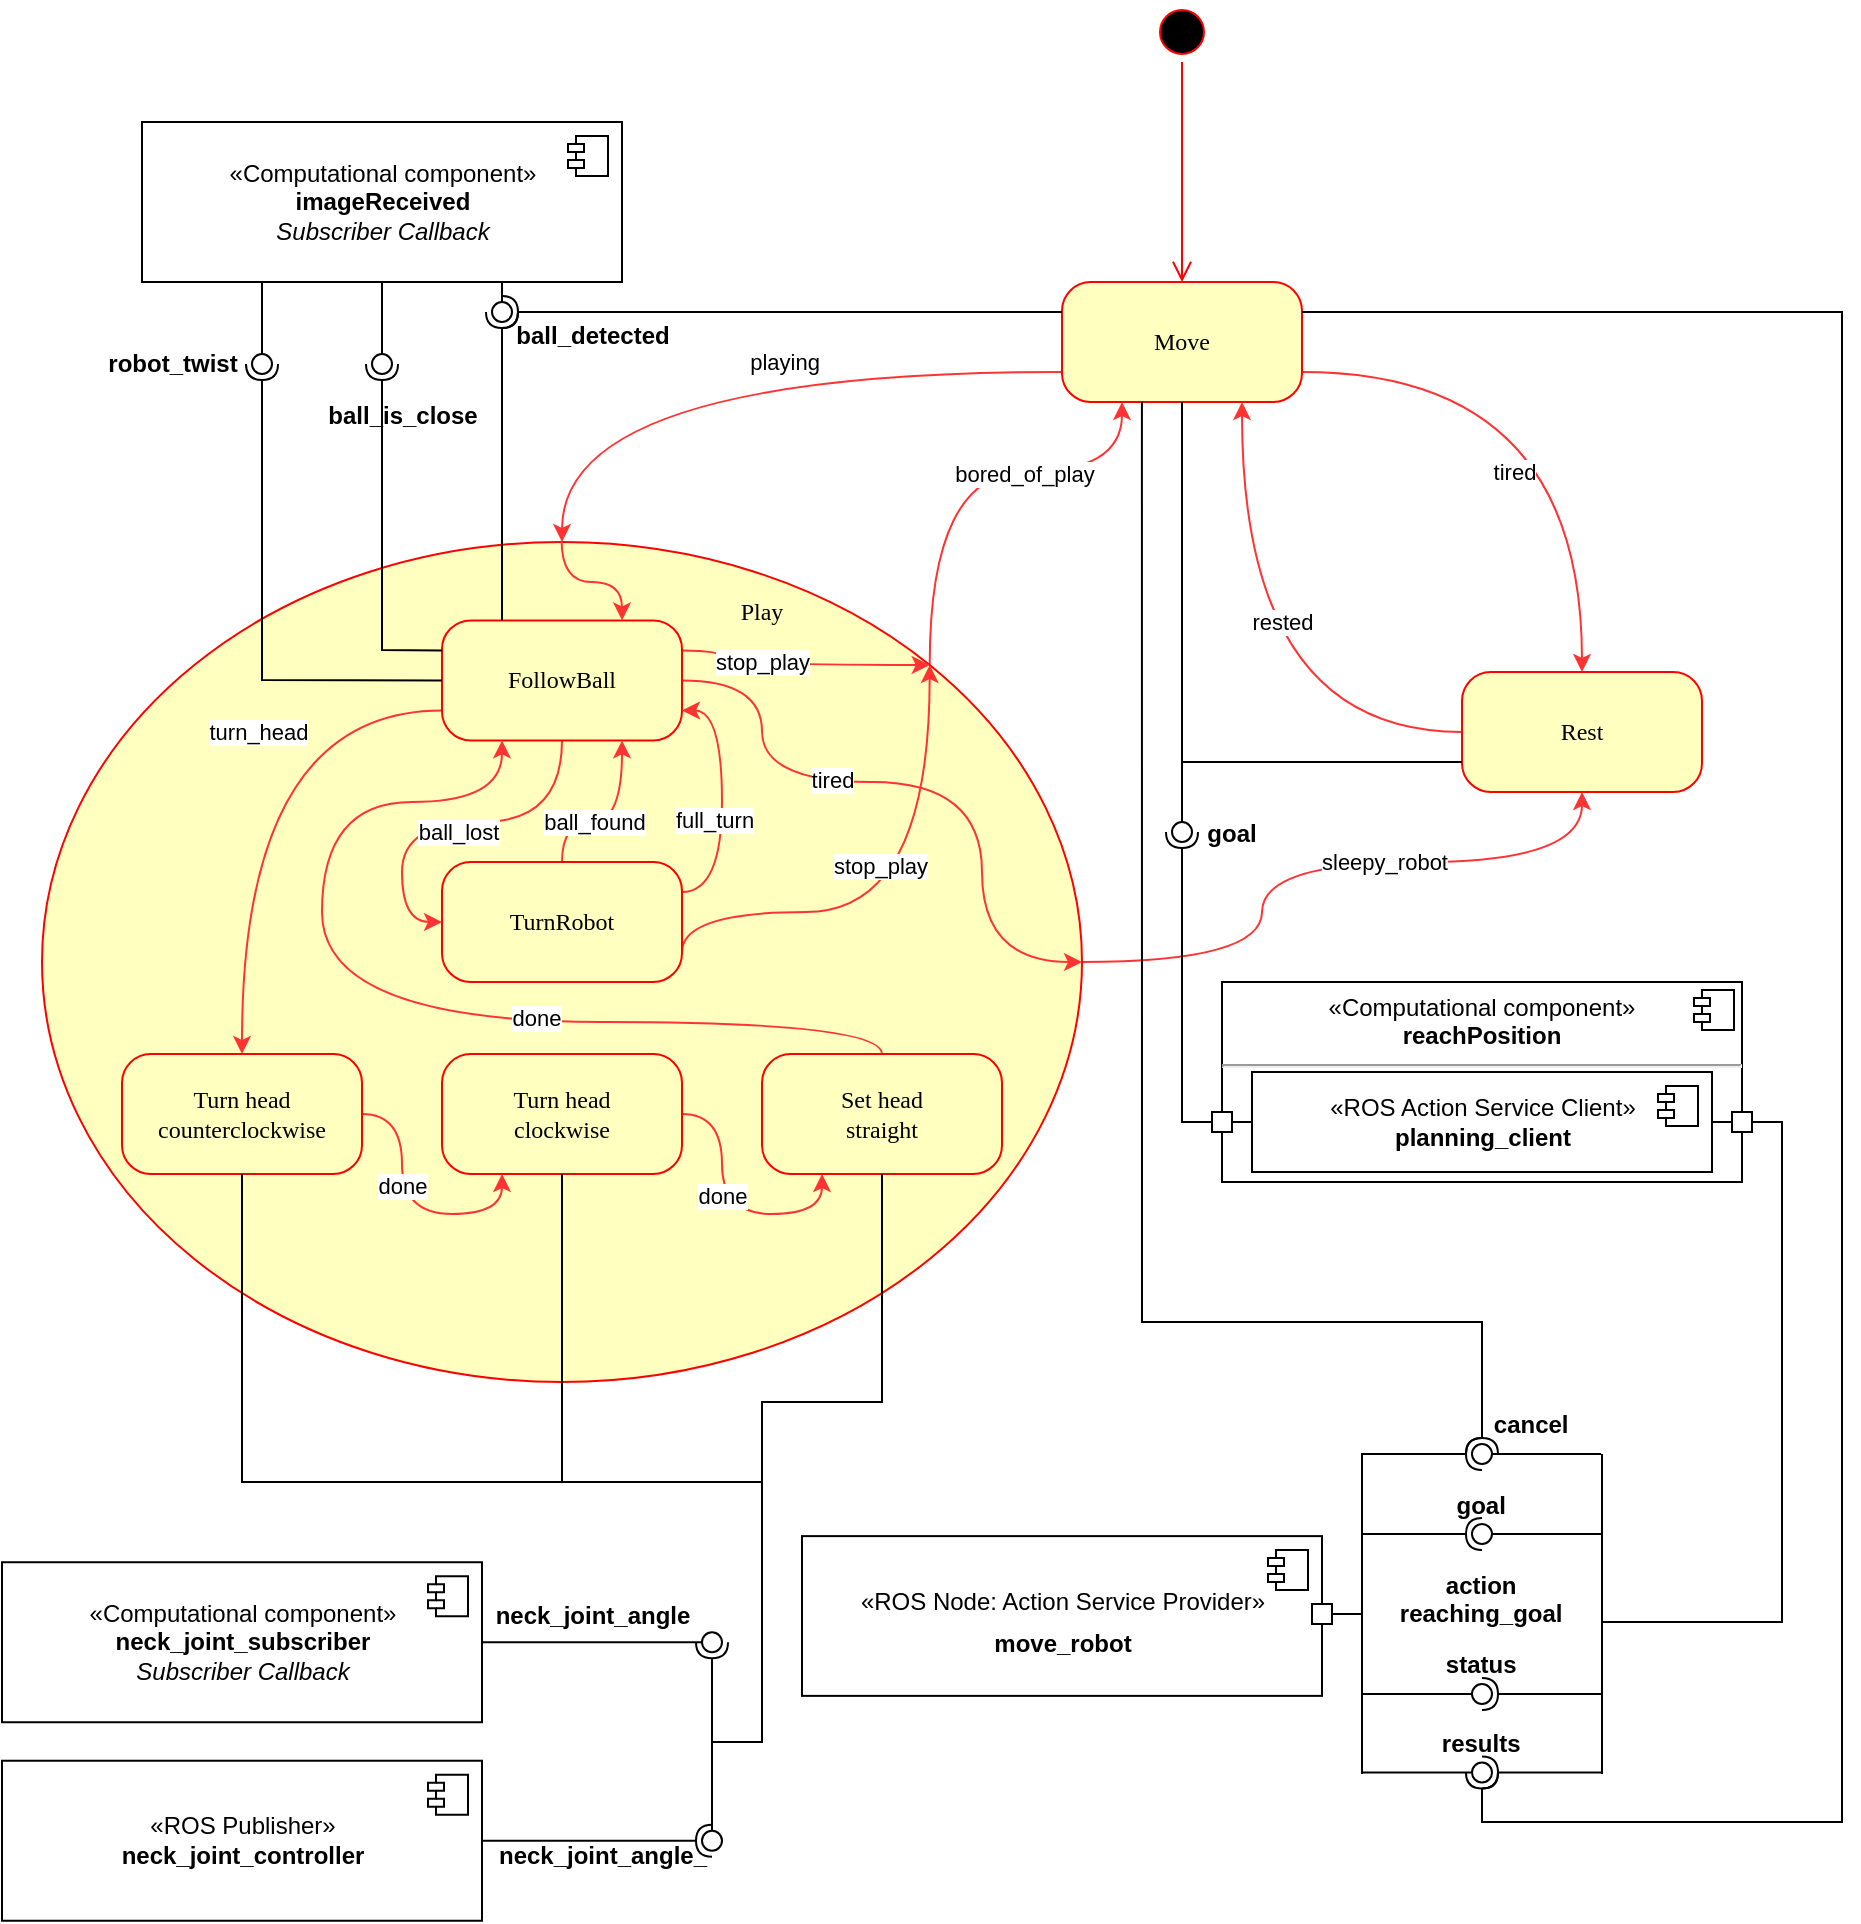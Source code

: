 <mxfile version="13.10.0" type="device"><diagram name="Page-1" id="58cdce13-f638-feb5-8d6f-7d28b1aa9fa0"><mxGraphModel dx="2572" dy="375" grid="1" gridSize="10" guides="1" tooltips="1" connect="1" arrows="1" fold="1" page="1" pageScale="1" pageWidth="1100" pageHeight="850" background="#ffffff" math="0" shadow="0"><root><mxCell id="0"/><mxCell id="1" parent="0"/><mxCell id="Fb0dhV_kTxPqPZ2FEO-5-1" value="" style="ellipse;html=1;shape=startState;fillColor=#000000;strokeColor=#ff0000;rounded=1;shadow=0;comic=0;labelBackgroundColor=none;fontFamily=Verdana;fontSize=12;fontColor=#000000;align=center;direction=south;" parent="1" vertex="1"><mxGeometry x="-1565" y="50" width="30" height="30" as="geometry"/></mxCell><mxCell id="Fb0dhV_kTxPqPZ2FEO-5-2" style="edgeStyle=orthogonalEdgeStyle;orthogonalLoop=1;jettySize=auto;html=1;entryX=0.5;entryY=0;entryDx=0;entryDy=0;strokeColor=#FF3333;curved=1;exitX=1;exitY=0.75;exitDx=0;exitDy=0;" parent="1" source="Fb0dhV_kTxPqPZ2FEO-5-6" target="Fb0dhV_kTxPqPZ2FEO-5-9" edge="1"><mxGeometry relative="1" as="geometry"/></mxCell><mxCell id="Fb0dhV_kTxPqPZ2FEO-5-3" value="tired" style="edgeLabel;html=1;align=center;verticalAlign=middle;resizable=0;points=[];" parent="Fb0dhV_kTxPqPZ2FEO-5-2" vertex="1" connectable="0"><mxGeometry x="-0.41" y="2" relative="1" as="geometry"><mxPoint x="20" y="52" as="offset"/></mxGeometry></mxCell><mxCell id="Fb0dhV_kTxPqPZ2FEO-5-4" style="edgeStyle=orthogonalEdgeStyle;orthogonalLoop=1;jettySize=auto;html=1;strokeColor=#FF3333;curved=1;exitX=0;exitY=0.75;exitDx=0;exitDy=0;" parent="1" source="Fb0dhV_kTxPqPZ2FEO-5-6" target="Fb0dhV_kTxPqPZ2FEO-5-39" edge="1"><mxGeometry relative="1" as="geometry"><mxPoint x="-1730" y="340" as="targetPoint"/></mxGeometry></mxCell><mxCell id="Fb0dhV_kTxPqPZ2FEO-5-5" value="playing" style="edgeLabel;html=1;align=center;verticalAlign=middle;resizable=0;points=[];" parent="Fb0dhV_kTxPqPZ2FEO-5-4" vertex="1" connectable="0"><mxGeometry x="-0.731" y="2" relative="1" as="geometry"><mxPoint x="-93.97" y="-7.03" as="offset"/></mxGeometry></mxCell><mxCell id="Fb0dhV_kTxPqPZ2FEO-5-6" value="Move" style="rounded=1;whiteSpace=wrap;html=1;arcSize=24;fillColor=#ffffc0;strokeColor=#ff0000;shadow=0;comic=0;labelBackgroundColor=none;fontFamily=Verdana;fontSize=12;fontColor=#000000;align=center;" parent="1" vertex="1"><mxGeometry x="-1610" y="190" width="120" height="60" as="geometry"/></mxCell><mxCell id="Fb0dhV_kTxPqPZ2FEO-5-7" style="edgeStyle=orthogonalEdgeStyle;orthogonalLoop=1;jettySize=auto;html=1;entryX=0.75;entryY=1;entryDx=0;entryDy=0;strokeColor=#FF3333;curved=1;" parent="1" source="Fb0dhV_kTxPqPZ2FEO-5-9" target="Fb0dhV_kTxPqPZ2FEO-5-6" edge="1"><mxGeometry relative="1" as="geometry"/></mxCell><mxCell id="Fb0dhV_kTxPqPZ2FEO-5-8" value="rested" style="edgeLabel;html=1;align=center;verticalAlign=middle;resizable=0;points=[];" parent="Fb0dhV_kTxPqPZ2FEO-5-7" vertex="1" connectable="0"><mxGeometry x="-0.527" y="2" relative="1" as="geometry"><mxPoint x="-25" y="-57" as="offset"/></mxGeometry></mxCell><mxCell id="Fb0dhV_kTxPqPZ2FEO-5-9" value="Rest" style="rounded=1;whiteSpace=wrap;html=1;arcSize=24;fillColor=#ffffc0;strokeColor=#ff0000;shadow=0;comic=0;labelBackgroundColor=none;fontFamily=Verdana;fontSize=12;fontColor=#000000;align=center;" parent="1" vertex="1"><mxGeometry x="-1410" y="385" width="120" height="60" as="geometry"/></mxCell><mxCell id="Fb0dhV_kTxPqPZ2FEO-5-10" style="edgeStyle=orthogonalEdgeStyle;html=1;labelBackgroundColor=none;endArrow=open;endSize=8;strokeColor=#ff0000;fontFamily=Verdana;fontSize=12;align=left;" parent="1" source="Fb0dhV_kTxPqPZ2FEO-5-1" target="Fb0dhV_kTxPqPZ2FEO-5-6" edge="1"><mxGeometry relative="1" as="geometry"/></mxCell><mxCell id="Fb0dhV_kTxPqPZ2FEO-5-11" value="" style="rounded=0;orthogonalLoop=1;jettySize=auto;html=1;endArrow=none;endFill=0;entryX=0;entryY=0.75;entryDx=0;entryDy=0;" parent="1" target="Fb0dhV_kTxPqPZ2FEO-5-9" edge="1"><mxGeometry relative="1" as="geometry"><mxPoint x="-1550" y="430" as="sourcePoint"/><mxPoint x="-1545" y="450" as="targetPoint"/><Array as="points"/></mxGeometry></mxCell><mxCell id="Fb0dhV_kTxPqPZ2FEO-5-12" value="" style="rounded=0;orthogonalLoop=1;jettySize=auto;html=1;endArrow=none;endFill=0;" parent="1" edge="1"><mxGeometry relative="1" as="geometry"><mxPoint x="-1460" y="775.5" as="sourcePoint"/><mxPoint x="-1460" y="936" as="targetPoint"/><Array as="points"/></mxGeometry></mxCell><mxCell id="Fb0dhV_kTxPqPZ2FEO-5-13" value="" style="rounded=0;orthogonalLoop=1;jettySize=auto;html=1;endArrow=none;endFill=0;" parent="1" target="Fb0dhV_kTxPqPZ2FEO-5-15" edge="1"><mxGeometry relative="1" as="geometry"><mxPoint x="-1340.42" y="776" as="sourcePoint"/></mxGeometry></mxCell><mxCell id="Fb0dhV_kTxPqPZ2FEO-5-14" value="" style="rounded=0;orthogonalLoop=1;jettySize=auto;html=1;endArrow=halfCircle;endFill=0;entryX=0.5;entryY=0.5;entryDx=0;entryDy=0;endSize=6;strokeWidth=1;" parent="1" target="Fb0dhV_kTxPqPZ2FEO-5-15" edge="1"><mxGeometry relative="1" as="geometry"><mxPoint x="-1460.42" y="776" as="sourcePoint"/></mxGeometry></mxCell><mxCell id="Fb0dhV_kTxPqPZ2FEO-5-15" value="" style="ellipse;whiteSpace=wrap;html=1;fontFamily=Helvetica;fontSize=12;fontColor=#000000;align=center;strokeColor=#000000;fillColor=#ffffff;points=[];aspect=fixed;resizable=0;" parent="1" vertex="1"><mxGeometry x="-1405" y="771" width="10" height="10" as="geometry"/></mxCell><mxCell id="Fb0dhV_kTxPqPZ2FEO-5-16" value="" style="rounded=0;orthogonalLoop=1;jettySize=auto;html=1;endArrow=none;endFill=0;" parent="1" target="Fb0dhV_kTxPqPZ2FEO-5-18" edge="1"><mxGeometry relative="1" as="geometry"><mxPoint x="-1340.42" y="816" as="sourcePoint"/></mxGeometry></mxCell><mxCell id="Fb0dhV_kTxPqPZ2FEO-5-17" value="" style="rounded=0;orthogonalLoop=1;jettySize=auto;html=1;endArrow=halfCircle;endFill=0;entryX=0.5;entryY=0.5;entryDx=0;entryDy=0;endSize=6;strokeWidth=1;" parent="1" target="Fb0dhV_kTxPqPZ2FEO-5-18" edge="1"><mxGeometry relative="1" as="geometry"><mxPoint x="-1460.42" y="816" as="sourcePoint"/></mxGeometry></mxCell><mxCell id="Fb0dhV_kTxPqPZ2FEO-5-18" value="" style="ellipse;whiteSpace=wrap;html=1;fontFamily=Helvetica;fontSize=12;fontColor=#000000;align=center;strokeColor=#000000;fillColor=#ffffff;points=[];aspect=fixed;resizable=0;" parent="1" vertex="1"><mxGeometry x="-1405" y="811" width="10" height="10" as="geometry"/></mxCell><mxCell id="Fb0dhV_kTxPqPZ2FEO-5-19" value="goal" style="text;align=center;fontStyle=1;verticalAlign=middle;spacingLeft=3;spacingRight=3;strokeColor=none;rotatable=0;points=[[0,0.5],[1,0.5]];portConstraint=eastwest;" parent="1" vertex="1"><mxGeometry x="-1415.42" y="790.25" width="30" height="21" as="geometry"/></mxCell><mxCell id="Fb0dhV_kTxPqPZ2FEO-5-20" value="action&#10;reaching_goal" style="text;align=center;fontStyle=1;verticalAlign=middle;spacingLeft=3;spacingRight=3;strokeColor=none;rotatable=0;points=[[0,0.5],[1,0.5]];portConstraint=eastwest;" parent="1" vertex="1"><mxGeometry x="-1440.42" y="835" width="80" height="26" as="geometry"/></mxCell><mxCell id="Fb0dhV_kTxPqPZ2FEO-5-21" value="" style="rounded=0;orthogonalLoop=1;jettySize=auto;html=1;endArrow=none;endFill=0;" parent="1" target="Fb0dhV_kTxPqPZ2FEO-5-23" edge="1"><mxGeometry relative="1" as="geometry"><mxPoint x="-1460.42" y="935.25" as="sourcePoint"/></mxGeometry></mxCell><mxCell id="Fb0dhV_kTxPqPZ2FEO-5-22" value="" style="rounded=0;orthogonalLoop=1;jettySize=auto;html=1;endArrow=halfCircle;endFill=0;entryX=0.5;entryY=0.5;entryDx=0;entryDy=0;endSize=6;strokeWidth=1;" parent="1" target="Fb0dhV_kTxPqPZ2FEO-5-23" edge="1"><mxGeometry relative="1" as="geometry"><mxPoint x="-1340.42" y="935.25" as="sourcePoint"/></mxGeometry></mxCell><mxCell id="Fb0dhV_kTxPqPZ2FEO-5-23" value="" style="ellipse;whiteSpace=wrap;html=1;fontFamily=Helvetica;fontSize=12;fontColor=#000000;align=center;strokeColor=#000000;fillColor=#ffffff;points=[];aspect=fixed;resizable=0;" parent="1" vertex="1"><mxGeometry x="-1405" y="930.25" width="10" height="10" as="geometry"/></mxCell><mxCell id="Fb0dhV_kTxPqPZ2FEO-5-24" value="results" style="text;align=center;fontStyle=1;verticalAlign=middle;spacingLeft=3;spacingRight=3;strokeColor=none;rotatable=0;points=[[0,0.5],[1,0.5]];portConstraint=eastwest;" parent="1" vertex="1"><mxGeometry x="-1415.42" y="909.25" width="30" height="21" as="geometry"/></mxCell><mxCell id="Fb0dhV_kTxPqPZ2FEO-5-25" value="" style="rounded=0;orthogonalLoop=1;jettySize=auto;html=1;endArrow=none;endFill=0;" parent="1" edge="1"><mxGeometry relative="1" as="geometry"><mxPoint x="-1340" y="776" as="sourcePoint"/><mxPoint x="-1340" y="936" as="targetPoint"/><Array as="points"/></mxGeometry></mxCell><mxCell id="Fb0dhV_kTxPqPZ2FEO-5-26" value="cancel" style="text;align=center;fontStyle=1;verticalAlign=middle;spacingLeft=3;spacingRight=3;strokeColor=none;rotatable=0;points=[[0,0.5],[1,0.5]];portConstraint=eastwest;" parent="1" vertex="1"><mxGeometry x="-1390.42" y="750" width="30" height="21" as="geometry"/></mxCell><mxCell id="Fb0dhV_kTxPqPZ2FEO-5-27" value="" style="rounded=0;orthogonalLoop=1;jettySize=auto;html=1;endArrow=none;endFill=0;" parent="1" target="Fb0dhV_kTxPqPZ2FEO-5-29" edge="1"><mxGeometry relative="1" as="geometry"><mxPoint x="-1460.42" y="896" as="sourcePoint"/></mxGeometry></mxCell><mxCell id="Fb0dhV_kTxPqPZ2FEO-5-28" value="" style="rounded=0;orthogonalLoop=1;jettySize=auto;html=1;endArrow=halfCircle;endFill=0;entryX=0.5;entryY=0.5;entryDx=0;entryDy=0;endSize=6;strokeWidth=1;" parent="1" target="Fb0dhV_kTxPqPZ2FEO-5-29" edge="1"><mxGeometry relative="1" as="geometry"><mxPoint x="-1340.42" y="896" as="sourcePoint"/></mxGeometry></mxCell><mxCell id="Fb0dhV_kTxPqPZ2FEO-5-29" value="" style="ellipse;whiteSpace=wrap;html=1;fontFamily=Helvetica;fontSize=12;fontColor=#000000;align=center;strokeColor=#000000;fillColor=#ffffff;points=[];aspect=fixed;resizable=0;" parent="1" vertex="1"><mxGeometry x="-1405" y="891" width="10" height="10" as="geometry"/></mxCell><mxCell id="Fb0dhV_kTxPqPZ2FEO-5-30" value="status" style="text;align=center;fontStyle=1;verticalAlign=middle;spacingLeft=3;spacingRight=3;strokeColor=none;rotatable=0;points=[[0,0.5],[1,0.5]];portConstraint=eastwest;" parent="1" vertex="1"><mxGeometry x="-1415.42" y="870" width="30" height="21" as="geometry"/></mxCell><mxCell id="Fb0dhV_kTxPqPZ2FEO-5-31" value="«Computational component»&lt;br&gt;&lt;b&gt;imageReceived&lt;br&gt;&lt;/b&gt;&lt;i&gt;Subscriber Callback&lt;/i&gt;" style="html=1;dropTarget=0;" parent="1" vertex="1"><mxGeometry x="-2070" y="110" width="240" height="80" as="geometry"/></mxCell><mxCell id="Fb0dhV_kTxPqPZ2FEO-5-32" value="" style="shape=module;jettyWidth=8;jettyHeight=4;" parent="Fb0dhV_kTxPqPZ2FEO-5-31" vertex="1"><mxGeometry x="1" width="20" height="20" relative="1" as="geometry"><mxPoint x="-27" y="7" as="offset"/></mxGeometry></mxCell><mxCell id="Fb0dhV_kTxPqPZ2FEO-5-33" style="edgeStyle=orthogonalEdgeStyle;curved=1;orthogonalLoop=1;jettySize=auto;html=1;exitX=0.5;exitY=0;exitDx=0;exitDy=0;entryX=0.5;entryY=0;entryDx=0;entryDy=0;strokeColor=#FF3333;" parent="1" source="Fb0dhV_kTxPqPZ2FEO-5-39" target="Fb0dhV_kTxPqPZ2FEO-5-46" edge="1"><mxGeometry relative="1" as="geometry"/></mxCell><mxCell id="Fb0dhV_kTxPqPZ2FEO-5-34" style="edgeStyle=orthogonalEdgeStyle;curved=1;orthogonalLoop=1;jettySize=auto;html=1;entryX=0.5;entryY=0;entryDx=0;entryDy=0;strokeColor=#FF3333;" parent="1" source="Fb0dhV_kTxPqPZ2FEO-5-39" target="Fb0dhV_kTxPqPZ2FEO-5-46" edge="1"><mxGeometry relative="1" as="geometry"/></mxCell><mxCell id="Fb0dhV_kTxPqPZ2FEO-5-35" style="edgeStyle=orthogonalEdgeStyle;curved=1;orthogonalLoop=1;jettySize=auto;html=1;entryX=0.5;entryY=1;entryDx=0;entryDy=0;strokeColor=#FF3333;exitX=1;exitY=0.5;exitDx=0;exitDy=0;" parent="1" source="Fb0dhV_kTxPqPZ2FEO-5-39" target="Fb0dhV_kTxPqPZ2FEO-5-9" edge="1"><mxGeometry relative="1" as="geometry"><Array as="points"><mxPoint x="-1510" y="530"/><mxPoint x="-1510" y="480"/><mxPoint x="-1350" y="480"/></Array></mxGeometry></mxCell><mxCell id="Fb0dhV_kTxPqPZ2FEO-5-36" value="sleepy_robot" style="edgeLabel;html=1;align=center;verticalAlign=middle;resizable=0;points=[];" parent="Fb0dhV_kTxPqPZ2FEO-5-35" vertex="1" connectable="0"><mxGeometry x="0.171" y="-2" relative="1" as="geometry"><mxPoint x="4.48" y="-2" as="offset"/></mxGeometry></mxCell><mxCell id="Fb0dhV_kTxPqPZ2FEO-5-37" style="edgeStyle=orthogonalEdgeStyle;curved=1;orthogonalLoop=1;jettySize=auto;html=1;exitX=1;exitY=0;exitDx=0;exitDy=0;strokeColor=#FF3333;entryX=0.25;entryY=1;entryDx=0;entryDy=0;" parent="1" source="Fb0dhV_kTxPqPZ2FEO-5-39" target="Fb0dhV_kTxPqPZ2FEO-5-6" edge="1"><mxGeometry relative="1" as="geometry"><mxPoint x="-1570" y="300" as="targetPoint"/></mxGeometry></mxCell><mxCell id="Fb0dhV_kTxPqPZ2FEO-5-38" value="bored_of_play" style="edgeLabel;html=1;align=center;verticalAlign=middle;resizable=0;points=[];" parent="Fb0dhV_kTxPqPZ2FEO-5-37" vertex="1" connectable="0"><mxGeometry x="0.262" y="-1" relative="1" as="geometry"><mxPoint as="offset"/></mxGeometry></mxCell><mxCell id="Fb0dhV_kTxPqPZ2FEO-5-39" value="Play" style="ellipse;whiteSpace=wrap;html=1;fillColor=#ffffc0;rounded=1;shadow=0;fontFamily=Verdana;strokeColor=#ff0000;arcSize=24;comic=0;spacingBottom=350;spacingLeft=200;" parent="1" vertex="1"><mxGeometry x="-2120" y="320" width="520" height="420" as="geometry"/></mxCell><mxCell id="Fb0dhV_kTxPqPZ2FEO-5-40" style="edgeStyle=orthogonalEdgeStyle;curved=1;orthogonalLoop=1;jettySize=auto;html=1;entryX=0.5;entryY=0;entryDx=0;entryDy=0;strokeColor=#FF3333;exitX=0;exitY=0.75;exitDx=0;exitDy=0;" parent="1" source="Fb0dhV_kTxPqPZ2FEO-5-46" target="Fb0dhV_kTxPqPZ2FEO-5-52" edge="1"><mxGeometry relative="1" as="geometry"/></mxCell><mxCell id="Fb0dhV_kTxPqPZ2FEO-5-41" value="turn_head" style="edgeLabel;html=1;align=center;verticalAlign=middle;resizable=0;points=[];" parent="Fb0dhV_kTxPqPZ2FEO-5-40" vertex="1" connectable="0"><mxGeometry x="-0.183" y="8" relative="1" as="geometry"><mxPoint as="offset"/></mxGeometry></mxCell><mxCell id="Fb0dhV_kTxPqPZ2FEO-5-103" style="edgeStyle=orthogonalEdgeStyle;curved=1;orthogonalLoop=1;jettySize=auto;html=1;entryX=0;entryY=0.5;entryDx=0;entryDy=0;strokeColor=#FF3333;exitX=0.5;exitY=1;exitDx=0;exitDy=0;" parent="1" source="Fb0dhV_kTxPqPZ2FEO-5-46" target="Fb0dhV_kTxPqPZ2FEO-5-101" edge="1"><mxGeometry relative="1" as="geometry"><Array as="points"><mxPoint x="-1860" y="460"/><mxPoint x="-1940" y="460"/><mxPoint x="-1940" y="510"/></Array></mxGeometry></mxCell><mxCell id="Fb0dhV_kTxPqPZ2FEO-5-104" value="ball_lost" style="edgeLabel;html=1;align=center;verticalAlign=middle;resizable=0;points=[];" parent="Fb0dhV_kTxPqPZ2FEO-5-103" vertex="1" connectable="0"><mxGeometry x="0.156" y="3" relative="1" as="geometry"><mxPoint x="17" y="1.33" as="offset"/></mxGeometry></mxCell><mxCell id="Fb0dhV_kTxPqPZ2FEO-5-114" style="edgeStyle=orthogonalEdgeStyle;curved=1;orthogonalLoop=1;jettySize=auto;html=1;entryX=1;entryY=0;entryDx=0;entryDy=0;strokeColor=#FF3333;exitX=1;exitY=0.25;exitDx=0;exitDy=0;" parent="1" source="Fb0dhV_kTxPqPZ2FEO-5-46" target="Fb0dhV_kTxPqPZ2FEO-5-39" edge="1"><mxGeometry relative="1" as="geometry"><Array as="points"><mxPoint x="-1780" y="374"/><mxPoint x="-1780" y="382"/></Array></mxGeometry></mxCell><mxCell id="Fb0dhV_kTxPqPZ2FEO-5-115" value="stop_play" style="edgeLabel;html=1;align=center;verticalAlign=middle;resizable=0;points=[];" parent="Fb0dhV_kTxPqPZ2FEO-5-114" vertex="1" connectable="0"><mxGeometry x="-0.291" relative="1" as="geometry"><mxPoint x="0.92" y="-1.52" as="offset"/></mxGeometry></mxCell><mxCell id="Fb0dhV_kTxPqPZ2FEO-5-116" style="edgeStyle=orthogonalEdgeStyle;curved=1;orthogonalLoop=1;jettySize=auto;html=1;entryX=1;entryY=0.5;entryDx=0;entryDy=0;strokeColor=#FF3333;exitX=1;exitY=0.5;exitDx=0;exitDy=0;" parent="1" source="Fb0dhV_kTxPqPZ2FEO-5-46" target="Fb0dhV_kTxPqPZ2FEO-5-39" edge="1"><mxGeometry relative="1" as="geometry"><Array as="points"><mxPoint x="-1760" y="389"/><mxPoint x="-1760" y="440"/><mxPoint x="-1650" y="440"/><mxPoint x="-1650" y="530"/></Array></mxGeometry></mxCell><mxCell id="Fb0dhV_kTxPqPZ2FEO-5-117" value="tired" style="edgeLabel;html=1;align=center;verticalAlign=middle;resizable=0;points=[];" parent="Fb0dhV_kTxPqPZ2FEO-5-116" vertex="1" connectable="0"><mxGeometry x="-0.264" y="1" relative="1" as="geometry"><mxPoint as="offset"/></mxGeometry></mxCell><mxCell id="Fb0dhV_kTxPqPZ2FEO-5-46" value="FollowBall" style="rounded=1;whiteSpace=wrap;html=1;arcSize=24;fillColor=#ffffc0;strokeColor=#ff0000;shadow=0;comic=0;labelBackgroundColor=none;fontFamily=Verdana;fontSize=12;fontColor=#000000;align=center;" parent="1" vertex="1"><mxGeometry x="-1920" y="359.19" width="120" height="60" as="geometry"/></mxCell><mxCell id="Fb0dhV_kTxPqPZ2FEO-5-47" style="edgeStyle=orthogonalEdgeStyle;curved=1;orthogonalLoop=1;jettySize=auto;html=1;entryX=0.25;entryY=1;entryDx=0;entryDy=0;strokeColor=#FF3333;" parent="1" source="Fb0dhV_kTxPqPZ2FEO-5-49" target="Fb0dhV_kTxPqPZ2FEO-5-55" edge="1"><mxGeometry relative="1" as="geometry"/></mxCell><mxCell id="Fb0dhV_kTxPqPZ2FEO-5-48" value="done" style="edgeLabel;html=1;align=center;verticalAlign=middle;resizable=0;points=[];" parent="Fb0dhV_kTxPqPZ2FEO-5-47" vertex="1" connectable="0"><mxGeometry x="-0.023" y="7" relative="1" as="geometry"><mxPoint x="-7.03" y="-7.74" as="offset"/></mxGeometry></mxCell><mxCell id="Fb0dhV_kTxPqPZ2FEO-5-49" value="Turn head&lt;br&gt;clockwise" style="rounded=1;whiteSpace=wrap;html=1;arcSize=24;fillColor=#ffffc0;strokeColor=#ff0000;shadow=0;comic=0;labelBackgroundColor=none;fontFamily=Verdana;fontSize=12;fontColor=#000000;align=center;" parent="1" vertex="1"><mxGeometry x="-1920" y="576.0" width="120" height="60" as="geometry"/></mxCell><mxCell id="Fb0dhV_kTxPqPZ2FEO-5-50" style="edgeStyle=orthogonalEdgeStyle;curved=1;orthogonalLoop=1;jettySize=auto;html=1;entryX=0.25;entryY=1;entryDx=0;entryDy=0;strokeColor=#FF3333;" parent="1" source="Fb0dhV_kTxPqPZ2FEO-5-52" target="Fb0dhV_kTxPqPZ2FEO-5-49" edge="1"><mxGeometry relative="1" as="geometry"/></mxCell><mxCell id="Fb0dhV_kTxPqPZ2FEO-5-51" value="done" style="edgeLabel;html=1;align=center;verticalAlign=middle;resizable=0;points=[];" parent="Fb0dhV_kTxPqPZ2FEO-5-50" vertex="1" connectable="0"><mxGeometry x="-0.003" y="5" relative="1" as="geometry"><mxPoint y="-8.8" as="offset"/></mxGeometry></mxCell><mxCell id="Fb0dhV_kTxPqPZ2FEO-5-52" value="Turn head&lt;br&gt;counterclockwise" style="rounded=1;whiteSpace=wrap;html=1;arcSize=24;fillColor=#ffffc0;strokeColor=#ff0000;shadow=0;comic=0;labelBackgroundColor=none;fontFamily=Verdana;fontSize=12;fontColor=#000000;align=center;" parent="1" vertex="1"><mxGeometry x="-2080" y="576.0" width="120" height="60" as="geometry"/></mxCell><mxCell id="Fb0dhV_kTxPqPZ2FEO-5-111" style="edgeStyle=orthogonalEdgeStyle;curved=1;orthogonalLoop=1;jettySize=auto;html=1;entryX=0.25;entryY=1;entryDx=0;entryDy=0;strokeColor=#FF3333;exitX=0.5;exitY=0;exitDx=0;exitDy=0;" parent="1" source="Fb0dhV_kTxPqPZ2FEO-5-55" target="Fb0dhV_kTxPqPZ2FEO-5-46" edge="1"><mxGeometry relative="1" as="geometry"><Array as="points"><mxPoint x="-1700" y="560"/><mxPoint x="-1980" y="560"/><mxPoint x="-1980" y="450"/><mxPoint x="-1890" y="450"/></Array></mxGeometry></mxCell><mxCell id="Fb0dhV_kTxPqPZ2FEO-5-113" value="done" style="edgeLabel;html=1;align=center;verticalAlign=middle;resizable=0;points=[];" parent="Fb0dhV_kTxPqPZ2FEO-5-111" vertex="1" connectable="0"><mxGeometry x="-0.28" y="-2" relative="1" as="geometry"><mxPoint as="offset"/></mxGeometry></mxCell><mxCell id="Fb0dhV_kTxPqPZ2FEO-5-55" value="Set head&lt;br&gt;straight" style="rounded=1;whiteSpace=wrap;html=1;arcSize=24;fillColor=#ffffc0;strokeColor=#ff0000;shadow=0;comic=0;labelBackgroundColor=none;fontFamily=Verdana;fontSize=12;fontColor=#000000;align=center;" parent="1" vertex="1"><mxGeometry x="-1760" y="576.0" width="120" height="60" as="geometry"/></mxCell><mxCell id="Fb0dhV_kTxPqPZ2FEO-5-56" style="edgeStyle=orthogonalEdgeStyle;orthogonalLoop=1;jettySize=auto;html=1;entryX=0.75;entryY=0;entryDx=0;entryDy=0;strokeColor=#FF3333;curved=1;" parent="1" target="Fb0dhV_kTxPqPZ2FEO-5-46" edge="1"><mxGeometry relative="1" as="geometry"><mxPoint x="-1860.2" y="319.19" as="sourcePoint"/><mxPoint x="-1860.2" y="359.19" as="targetPoint"/><Array as="points"><mxPoint x="-1860" y="340"/><mxPoint x="-1830" y="340"/></Array></mxGeometry></mxCell><mxCell id="Fb0dhV_kTxPqPZ2FEO-5-57" value="«Computational component»&lt;br&gt;&lt;b&gt;neck_joint_subscriber&lt;br&gt;&lt;/b&gt;&lt;i&gt;Subscriber Callback&lt;/i&gt;" style="html=1;dropTarget=0;" parent="1" vertex="1"><mxGeometry x="-2140" y="830.12" width="240" height="80" as="geometry"/></mxCell><mxCell id="Fb0dhV_kTxPqPZ2FEO-5-58" value="" style="shape=module;jettyWidth=8;jettyHeight=4;" parent="Fb0dhV_kTxPqPZ2FEO-5-57" vertex="1"><mxGeometry x="1" width="20" height="20" relative="1" as="geometry"><mxPoint x="-27" y="7" as="offset"/></mxGeometry></mxCell><mxCell id="Fb0dhV_kTxPqPZ2FEO-5-59" value="«ROS Publisher»&lt;br&gt;&lt;b&gt;neck_joint_controller&lt;/b&gt;" style="html=1;dropTarget=0;" parent="1" vertex="1"><mxGeometry x="-2140" y="929.37" width="240" height="80" as="geometry"/></mxCell><mxCell id="Fb0dhV_kTxPqPZ2FEO-5-60" value="" style="shape=module;jettyWidth=8;jettyHeight=4;" parent="Fb0dhV_kTxPqPZ2FEO-5-59" vertex="1"><mxGeometry x="1" width="20" height="20" relative="1" as="geometry"><mxPoint x="-27" y="7" as="offset"/></mxGeometry></mxCell><mxCell id="Fb0dhV_kTxPqPZ2FEO-5-61" value="" style="rounded=0;orthogonalLoop=1;jettySize=auto;html=1;endArrow=none;endFill=0;exitX=1;exitY=0.5;exitDx=0;exitDy=0;" parent="1" source="Fb0dhV_kTxPqPZ2FEO-5-57" target="Fb0dhV_kTxPqPZ2FEO-5-63" edge="1"><mxGeometry relative="1" as="geometry"><mxPoint x="-2130" y="874.12" as="sourcePoint"/></mxGeometry></mxCell><mxCell id="Fb0dhV_kTxPqPZ2FEO-5-62" value="" style="rounded=0;orthogonalLoop=1;jettySize=auto;html=1;endArrow=halfCircle;endFill=0;entryX=0.5;entryY=0.5;entryDx=0;entryDy=0;endSize=6;strokeWidth=1;" parent="1" target="Fb0dhV_kTxPqPZ2FEO-5-63" edge="1"><mxGeometry relative="1" as="geometry"><mxPoint x="-1785" y="920" as="sourcePoint"/></mxGeometry></mxCell><mxCell id="Fb0dhV_kTxPqPZ2FEO-5-63" value="" style="ellipse;whiteSpace=wrap;html=1;fontFamily=Helvetica;fontSize=12;fontColor=#000000;align=center;strokeColor=#000000;fillColor=#ffffff;points=[];aspect=fixed;resizable=0;" parent="1" vertex="1"><mxGeometry x="-1790" y="865.12" width="10" height="10" as="geometry"/></mxCell><mxCell id="Fb0dhV_kTxPqPZ2FEO-5-64" value="" style="rounded=0;orthogonalLoop=1;jettySize=auto;html=1;endArrow=none;endFill=0;" parent="1" target="Fb0dhV_kTxPqPZ2FEO-5-66" edge="1"><mxGeometry relative="1" as="geometry"><mxPoint x="-1785" y="920" as="sourcePoint"/></mxGeometry></mxCell><mxCell id="Fb0dhV_kTxPqPZ2FEO-5-65" value="" style="rounded=0;orthogonalLoop=1;jettySize=auto;html=1;endArrow=halfCircle;endFill=0;entryX=0.5;entryY=0.5;entryDx=0;entryDy=0;endSize=6;strokeWidth=1;exitX=1;exitY=0.5;exitDx=0;exitDy=0;" parent="1" source="Fb0dhV_kTxPqPZ2FEO-5-59" target="Fb0dhV_kTxPqPZ2FEO-5-66" edge="1"><mxGeometry relative="1" as="geometry"><mxPoint x="-2080" y="945.12" as="sourcePoint"/></mxGeometry></mxCell><mxCell id="Fb0dhV_kTxPqPZ2FEO-5-66" value="" style="ellipse;whiteSpace=wrap;html=1;fontFamily=Helvetica;fontSize=12;fontColor=#000000;align=center;strokeColor=#000000;fillColor=#ffffff;points=[];aspect=fixed;resizable=0;" parent="1" vertex="1"><mxGeometry x="-1790" y="964.37" width="10" height="10" as="geometry"/></mxCell><mxCell id="Fb0dhV_kTxPqPZ2FEO-5-70" value="" style="rounded=0;orthogonalLoop=1;jettySize=auto;html=1;endArrow=none;endFill=0;exitX=0.75;exitY=1;exitDx=0;exitDy=0;" parent="1" source="Fb0dhV_kTxPqPZ2FEO-5-31" target="Fb0dhV_kTxPqPZ2FEO-5-72" edge="1"><mxGeometry relative="1" as="geometry"><mxPoint x="-1790" y="205" as="sourcePoint"/></mxGeometry></mxCell><mxCell id="Fb0dhV_kTxPqPZ2FEO-5-71" value="" style="rounded=0;orthogonalLoop=1;jettySize=auto;html=1;endArrow=halfCircle;endFill=0;entryX=0.5;entryY=0.5;entryDx=0;entryDy=0;endSize=6;strokeWidth=1;exitX=0;exitY=0.25;exitDx=0;exitDy=0;" parent="1" source="Fb0dhV_kTxPqPZ2FEO-5-6" target="Fb0dhV_kTxPqPZ2FEO-5-72" edge="1"><mxGeometry relative="1" as="geometry"><mxPoint x="-1750" y="205" as="sourcePoint"/></mxGeometry></mxCell><mxCell id="Fb0dhV_kTxPqPZ2FEO-5-72" value="" style="ellipse;whiteSpace=wrap;html=1;fontFamily=Helvetica;fontSize=12;fontColor=#000000;align=center;strokeColor=#000000;fillColor=#ffffff;points=[];aspect=fixed;resizable=0;" parent="1" vertex="1"><mxGeometry x="-1895" y="200" width="10" height="10" as="geometry"/></mxCell><mxCell id="Fb0dhV_kTxPqPZ2FEO-5-73" value="" style="rounded=0;orthogonalLoop=1;jettySize=auto;html=1;endArrow=none;endFill=0;exitX=0.5;exitY=1;exitDx=0;exitDy=0;" parent="1" source="Fb0dhV_kTxPqPZ2FEO-5-31" target="Fb0dhV_kTxPqPZ2FEO-5-75" edge="1"><mxGeometry relative="1" as="geometry"><mxPoint x="-2010" y="195" as="sourcePoint"/></mxGeometry></mxCell><mxCell id="Fb0dhV_kTxPqPZ2FEO-5-74" value="" style="rounded=0;orthogonalLoop=1;jettySize=auto;html=1;endArrow=halfCircle;endFill=0;entryX=0.5;entryY=0.5;entryDx=0;entryDy=0;endSize=6;strokeWidth=1;exitX=0;exitY=0.25;exitDx=0;exitDy=0;" parent="1" source="Fb0dhV_kTxPqPZ2FEO-5-46" target="Fb0dhV_kTxPqPZ2FEO-5-75" edge="1"><mxGeometry relative="1" as="geometry"><mxPoint x="-2010" y="280" as="sourcePoint"/><Array as="points"><mxPoint x="-1950" y="374"/></Array></mxGeometry></mxCell><mxCell id="Fb0dhV_kTxPqPZ2FEO-5-75" value="" style="ellipse;whiteSpace=wrap;html=1;fontFamily=Helvetica;fontSize=12;fontColor=#000000;align=center;strokeColor=#000000;fillColor=#ffffff;points=[];aspect=fixed;resizable=0;" parent="1" vertex="1"><mxGeometry x="-1955" y="226" width="10" height="10" as="geometry"/></mxCell><mxCell id="Fb0dhV_kTxPqPZ2FEO-5-76" value="ball_detected" style="text;align=center;fontStyle=1;verticalAlign=middle;spacingLeft=3;spacingRight=3;strokeColor=none;rotatable=0;points=[[0,0.5],[1,0.5]];portConstraint=eastwest;html=1;" parent="1" vertex="1"><mxGeometry x="-1885" y="204" width="80" height="26" as="geometry"/></mxCell><mxCell id="Fb0dhV_kTxPqPZ2FEO-5-77" value="" style="rounded=0;orthogonalLoop=1;jettySize=auto;html=1;endArrow=none;endFill=0;exitX=0.25;exitY=1;exitDx=0;exitDy=0;" parent="1" source="Fb0dhV_kTxPqPZ2FEO-5-31" target="Fb0dhV_kTxPqPZ2FEO-5-79" edge="1"><mxGeometry relative="1" as="geometry"><mxPoint x="-2020" y="225" as="sourcePoint"/></mxGeometry></mxCell><mxCell id="Fb0dhV_kTxPqPZ2FEO-5-78" value="" style="rounded=0;orthogonalLoop=1;jettySize=auto;html=1;endArrow=halfCircle;endFill=0;entryX=0.5;entryY=0.5;entryDx=0;entryDy=0;endSize=6;strokeWidth=1;exitX=0;exitY=0.5;exitDx=0;exitDy=0;" parent="1" source="Fb0dhV_kTxPqPZ2FEO-5-46" target="Fb0dhV_kTxPqPZ2FEO-5-79" edge="1"><mxGeometry relative="1" as="geometry"><mxPoint x="-1980" y="225" as="sourcePoint"/><Array as="points"><mxPoint x="-2010" y="389"/></Array></mxGeometry></mxCell><mxCell id="Fb0dhV_kTxPqPZ2FEO-5-79" value="" style="ellipse;whiteSpace=wrap;html=1;fontFamily=Helvetica;fontSize=12;fontColor=#000000;align=center;strokeColor=#000000;fillColor=#ffffff;points=[];aspect=fixed;resizable=0;" parent="1" vertex="1"><mxGeometry x="-2015" y="226" width="10" height="10" as="geometry"/></mxCell><mxCell id="Fb0dhV_kTxPqPZ2FEO-5-80" value="ball_is_close" style="text;align=center;fontStyle=1;verticalAlign=middle;spacingLeft=3;spacingRight=3;strokeColor=none;rotatable=0;points=[[0,0.5],[1,0.5]];portConstraint=eastwest;html=1;" parent="1" vertex="1"><mxGeometry x="-1980" y="244" width="80" height="26" as="geometry"/></mxCell><mxCell id="Fb0dhV_kTxPqPZ2FEO-5-81" value="robot_twist" style="text;align=center;fontStyle=1;verticalAlign=middle;spacingLeft=3;spacingRight=3;strokeColor=none;rotatable=0;points=[[0,0.5],[1,0.5]];portConstraint=eastwest;html=1;" parent="1" vertex="1"><mxGeometry x="-2095" y="218" width="80" height="26" as="geometry"/></mxCell><mxCell id="Fb0dhV_kTxPqPZ2FEO-5-82" value="neck_joint_angle" style="text;align=center;fontStyle=1;verticalAlign=middle;spacingLeft=3;spacingRight=3;strokeColor=none;rotatable=0;points=[[0,0.5],[1,0.5]];portConstraint=eastwest;html=1;" parent="1" vertex="1"><mxGeometry x="-1885" y="844" width="80" height="26" as="geometry"/></mxCell><mxCell id="Fb0dhV_kTxPqPZ2FEO-5-83" value="neck_joint_angle_" style="text;align=center;fontStyle=1;verticalAlign=middle;spacingLeft=3;spacingRight=3;strokeColor=none;rotatable=0;points=[[0,0.5],[1,0.5]];portConstraint=eastwest;html=1;" parent="1" vertex="1"><mxGeometry x="-1880" y="964.37" width="80" height="26" as="geometry"/></mxCell><mxCell id="Fb0dhV_kTxPqPZ2FEO-5-84" value="" style="rounded=0;orthogonalLoop=1;jettySize=auto;html=1;endArrow=halfCircle;endFill=0;entryX=0.5;entryY=0.5;entryDx=0;entryDy=0;endSize=6;strokeWidth=1;exitX=0.25;exitY=0;exitDx=0;exitDy=0;" parent="1" source="Fb0dhV_kTxPqPZ2FEO-5-46" edge="1"><mxGeometry relative="1" as="geometry"><mxPoint x="-1845" y="249" as="sourcePoint"/><mxPoint x="-1890.0" y="205" as="targetPoint"/></mxGeometry></mxCell><mxCell id="Fb0dhV_kTxPqPZ2FEO-5-85" value="&lt;p style=&quot;margin: 0px ; margin-top: 6px ; text-align: center&quot;&gt;«Computational component»&lt;br&gt;&lt;b&gt;reachPosition&lt;/b&gt;&lt;br&gt;&lt;/p&gt;&lt;hr&gt;&lt;p style=&quot;margin: 0px ; margin-left: 8px&quot;&gt;&lt;br&gt;&lt;/p&gt;" style="align=left;overflow=fill;html=1;dropTarget=0;" parent="1" vertex="1"><mxGeometry x="-1530" y="540" width="260" height="100" as="geometry"/></mxCell><mxCell id="Fb0dhV_kTxPqPZ2FEO-5-86" value="" style="shape=component;jettyWidth=8;jettyHeight=4;" parent="Fb0dhV_kTxPqPZ2FEO-5-85" vertex="1"><mxGeometry x="1" width="20" height="20" relative="1" as="geometry"><mxPoint x="-24" y="4" as="offset"/></mxGeometry></mxCell><mxCell id="Fb0dhV_kTxPqPZ2FEO-5-87" value="«ROS Action Service Client»&lt;br&gt;&lt;b&gt;planning_client&lt;/b&gt;" style="html=1;dropTarget=0;" parent="1" vertex="1"><mxGeometry x="-1515" y="585" width="230" height="50" as="geometry"/></mxCell><mxCell id="Fb0dhV_kTxPqPZ2FEO-5-88" value="" style="shape=module;jettyWidth=8;jettyHeight=4;" parent="Fb0dhV_kTxPqPZ2FEO-5-87" vertex="1"><mxGeometry x="1" width="20" height="20" relative="1" as="geometry"><mxPoint x="-27" y="7" as="offset"/></mxGeometry></mxCell><mxCell id="Fb0dhV_kTxPqPZ2FEO-5-89" value="" style="rounded=0;whiteSpace=wrap;html=1;" parent="1" vertex="1"><mxGeometry x="-1275" y="605" width="10" height="10" as="geometry"/></mxCell><mxCell id="Fb0dhV_kTxPqPZ2FEO-5-90" value="" style="rounded=0;orthogonalLoop=1;jettySize=auto;html=1;endArrow=none;endFill=0;entryX=1;entryY=0.5;entryDx=0;entryDy=0;exitX=0;exitY=0.5;exitDx=0;exitDy=0;" parent="1" source="Fb0dhV_kTxPqPZ2FEO-5-89" target="Fb0dhV_kTxPqPZ2FEO-5-87" edge="1"><mxGeometry relative="1" as="geometry"><mxPoint x="-1270" y="629" as="sourcePoint"/><mxPoint x="-1550" y="629.75" as="targetPoint"/></mxGeometry></mxCell><mxCell id="Fb0dhV_kTxPqPZ2FEO-5-91" value="" style="rounded=0;whiteSpace=wrap;html=1;" parent="1" vertex="1"><mxGeometry x="-1535" y="605" width="10" height="10" as="geometry"/></mxCell><mxCell id="Fb0dhV_kTxPqPZ2FEO-5-92" value="" style="rounded=0;orthogonalLoop=1;jettySize=auto;html=1;endArrow=none;endFill=0;entryX=1;entryY=0.5;entryDx=0;entryDy=0;exitX=0;exitY=0.5;exitDx=0;exitDy=0;" parent="1" source="Fb0dhV_kTxPqPZ2FEO-5-87" target="Fb0dhV_kTxPqPZ2FEO-5-91" edge="1"><mxGeometry relative="1" as="geometry"><mxPoint x="-1400" y="659.25" as="sourcePoint"/><mxPoint x="-1410" y="659.25" as="targetPoint"/></mxGeometry></mxCell><mxCell id="Fb0dhV_kTxPqPZ2FEO-5-94" value="" style="rounded=0;orthogonalLoop=1;jettySize=auto;html=1;endArrow=none;endFill=0;entryX=1;entryY=0.5;entryDx=0;entryDy=0;" parent="1" target="Fb0dhV_kTxPqPZ2FEO-5-89" edge="1"><mxGeometry relative="1" as="geometry"><mxPoint x="-1340" y="860" as="sourcePoint"/><mxPoint x="-1275" y="620" as="targetPoint"/><Array as="points"><mxPoint x="-1250" y="860"/><mxPoint x="-1250" y="610"/></Array></mxGeometry></mxCell><mxCell id="Fb0dhV_kTxPqPZ2FEO-5-98" value="" style="rounded=0;orthogonalLoop=1;jettySize=auto;html=1;endArrow=none;endFill=0;exitX=1;exitY=0.5;exitDx=0;exitDy=0;" parent="1" edge="1"><mxGeometry relative="1" as="geometry"><mxPoint x="-1475" y="856" as="sourcePoint"/><mxPoint x="-1460" y="856" as="targetPoint"/></mxGeometry></mxCell><mxCell id="Fb0dhV_kTxPqPZ2FEO-5-99" value="" style="rounded=0;orthogonalLoop=1;jettySize=auto;html=1;endArrow=halfCircle;endFill=0;endSize=6;strokeWidth=1;exitX=0.333;exitY=0.997;exitDx=0;exitDy=0;exitPerimeter=0;" parent="1" source="Fb0dhV_kTxPqPZ2FEO-5-6" edge="1"><mxGeometry relative="1" as="geometry"><mxPoint x="-1405" y="629" as="sourcePoint"/><mxPoint x="-1400" y="776" as="targetPoint"/><Array as="points"><mxPoint x="-1570" y="710"/><mxPoint x="-1400" y="710"/></Array></mxGeometry></mxCell><mxCell id="Fb0dhV_kTxPqPZ2FEO-5-105" style="edgeStyle=orthogonalEdgeStyle;curved=1;orthogonalLoop=1;jettySize=auto;html=1;entryX=0.75;entryY=1;entryDx=0;entryDy=0;strokeColor=#FF3333;" parent="1" source="Fb0dhV_kTxPqPZ2FEO-5-101" target="Fb0dhV_kTxPqPZ2FEO-5-46" edge="1"><mxGeometry relative="1" as="geometry"><Array as="points"><mxPoint x="-1860" y="460"/><mxPoint x="-1830" y="460"/></Array></mxGeometry></mxCell><mxCell id="Fb0dhV_kTxPqPZ2FEO-5-108" value="ball_found" style="edgeLabel;html=1;align=center;verticalAlign=middle;resizable=0;points=[];" parent="Fb0dhV_kTxPqPZ2FEO-5-105" vertex="1" connectable="0"><mxGeometry x="-0.212" y="-1" relative="1" as="geometry"><mxPoint x="-0.67" y="-1.0" as="offset"/></mxGeometry></mxCell><mxCell id="Fb0dhV_kTxPqPZ2FEO-5-106" style="edgeStyle=orthogonalEdgeStyle;curved=1;orthogonalLoop=1;jettySize=auto;html=1;entryX=1;entryY=0.75;entryDx=0;entryDy=0;strokeColor=#FF3333;exitX=1;exitY=0.25;exitDx=0;exitDy=0;" parent="1" source="Fb0dhV_kTxPqPZ2FEO-5-101" target="Fb0dhV_kTxPqPZ2FEO-5-46" edge="1"><mxGeometry relative="1" as="geometry"/></mxCell><mxCell id="Fb0dhV_kTxPqPZ2FEO-5-107" value="full_turn" style="edgeLabel;html=1;align=center;verticalAlign=middle;resizable=0;points=[];" parent="Fb0dhV_kTxPqPZ2FEO-5-106" vertex="1" connectable="0"><mxGeometry x="-0.139" y="4" relative="1" as="geometry"><mxPoint as="offset"/></mxGeometry></mxCell><mxCell id="Fb0dhV_kTxPqPZ2FEO-5-109" style="edgeStyle=orthogonalEdgeStyle;curved=1;orthogonalLoop=1;jettySize=auto;html=1;entryX=1;entryY=0;entryDx=0;entryDy=0;strokeColor=#FF3333;exitX=1;exitY=0.75;exitDx=0;exitDy=0;" parent="1" source="Fb0dhV_kTxPqPZ2FEO-5-101" target="Fb0dhV_kTxPqPZ2FEO-5-39" edge="1"><mxGeometry relative="1" as="geometry"><Array as="points"><mxPoint x="-1676" y="505"/></Array></mxGeometry></mxCell><mxCell id="Fb0dhV_kTxPqPZ2FEO-5-110" value="stop_play" style="edgeLabel;html=1;align=center;verticalAlign=middle;resizable=0;points=[];" parent="Fb0dhV_kTxPqPZ2FEO-5-109" vertex="1" connectable="0"><mxGeometry x="0.249" y="25" relative="1" as="geometry"><mxPoint as="offset"/></mxGeometry></mxCell><mxCell id="Fb0dhV_kTxPqPZ2FEO-5-101" value="TurnRobot" style="rounded=1;whiteSpace=wrap;html=1;arcSize=24;fillColor=#ffffc0;strokeColor=#ff0000;shadow=0;comic=0;labelBackgroundColor=none;fontFamily=Verdana;fontSize=12;fontColor=#000000;align=center;" parent="1" vertex="1"><mxGeometry x="-1920" y="480.0" width="120" height="60" as="geometry"/></mxCell><mxCell id="Fb0dhV_kTxPqPZ2FEO-5-122" value="" style="rounded=0;orthogonalLoop=1;jettySize=auto;html=1;endArrow=halfCircle;endFill=0;entryX=0.5;entryY=0.5;entryDx=0;entryDy=0;endSize=6;strokeWidth=1;exitX=1;exitY=0.25;exitDx=0;exitDy=0;" parent="1" source="Fb0dhV_kTxPqPZ2FEO-5-6" edge="1"><mxGeometry relative="1" as="geometry"><mxPoint x="-1375" y="996" as="sourcePoint"/><mxPoint x="-1400" y="935.25" as="targetPoint"/><Array as="points"><mxPoint x="-1220" y="205"/><mxPoint x="-1220" y="960"/><mxPoint x="-1400" y="960"/></Array></mxGeometry></mxCell><mxCell id="Fb0dhV_kTxPqPZ2FEO-5-124" value="" style="rounded=0;orthogonalLoop=1;jettySize=auto;html=1;endArrow=none;endFill=0;entryX=0.5;entryY=1;entryDx=0;entryDy=0;" parent="1" target="Fb0dhV_kTxPqPZ2FEO-5-49" edge="1"><mxGeometry relative="1" as="geometry"><mxPoint x="-1785" y="920" as="sourcePoint"/><mxPoint x="-1650" y="930.25" as="targetPoint"/><Array as="points"><mxPoint x="-1760" y="920"/><mxPoint x="-1760" y="790"/><mxPoint x="-1860" y="790"/></Array></mxGeometry></mxCell><mxCell id="Fb0dhV_kTxPqPZ2FEO-5-125" value="" style="rounded=0;orthogonalLoop=1;jettySize=auto;html=1;endArrow=none;endFill=0;exitX=0.5;exitY=1;exitDx=0;exitDy=0;" parent="1" source="Fb0dhV_kTxPqPZ2FEO-5-52" edge="1"><mxGeometry relative="1" as="geometry"><mxPoint x="-2020" y="769" as="sourcePoint"/><mxPoint x="-1860" y="790" as="targetPoint"/><Array as="points"><mxPoint x="-2020" y="790"/></Array></mxGeometry></mxCell><mxCell id="Fb0dhV_kTxPqPZ2FEO-5-128" value="" style="rounded=0;orthogonalLoop=1;jettySize=auto;html=1;endArrow=none;endFill=0;exitX=0.5;exitY=1;exitDx=0;exitDy=0;" parent="1" source="Fb0dhV_kTxPqPZ2FEO-5-55" edge="1"><mxGeometry relative="1" as="geometry"><mxPoint x="-2010" y="646.0" as="sourcePoint"/><mxPoint x="-1760" y="790" as="targetPoint"/><Array as="points"><mxPoint x="-1700" y="750"/><mxPoint x="-1760" y="750"/></Array></mxGeometry></mxCell><mxCell id="_nx3WWP5LokCsJanPtD3-1" value="&lt;p style=&quot;margin: 6px 0px 0px&quot;&gt;«ROS Node: Action Service Provider»&lt;br&gt;&lt;/p&gt;&lt;p style=&quot;margin: 6px 0px 0px&quot;&gt;&lt;b&gt;move_robot&lt;/b&gt;&lt;/p&gt;" style="html=1;dropTarget=0;" parent="1" vertex="1"><mxGeometry x="-1740" y="817.06" width="260" height="79.88" as="geometry"/></mxCell><mxCell id="_nx3WWP5LokCsJanPtD3-2" value="" style="shape=module;jettyWidth=8;jettyHeight=4;" parent="_nx3WWP5LokCsJanPtD3-1" vertex="1"><mxGeometry x="1" width="20" height="20" relative="1" as="geometry"><mxPoint x="-27" y="7" as="offset"/></mxGeometry></mxCell><mxCell id="_nx3WWP5LokCsJanPtD3-3" value="" style="rounded=0;whiteSpace=wrap;html=1;" parent="1" vertex="1"><mxGeometry x="-1485" y="851" width="10" height="10" as="geometry"/></mxCell><mxCell id="JCuIJNwtYa_lzaIn15w6-1" value="" style="rounded=0;orthogonalLoop=1;jettySize=auto;html=1;endArrow=none;endFill=0;exitX=0.5;exitY=1;exitDx=0;exitDy=0;" edge="1" target="JCuIJNwtYa_lzaIn15w6-3" parent="1" source="Fb0dhV_kTxPqPZ2FEO-5-6"><mxGeometry relative="1" as="geometry"><mxPoint x="-1525" y="465" as="sourcePoint"/></mxGeometry></mxCell><mxCell id="JCuIJNwtYa_lzaIn15w6-2" value="" style="rounded=0;orthogonalLoop=1;jettySize=auto;html=1;endArrow=halfCircle;endFill=0;entryX=0.5;entryY=0.5;entryDx=0;entryDy=0;endSize=6;strokeWidth=1;exitX=0;exitY=0.5;exitDx=0;exitDy=0;" edge="1" target="JCuIJNwtYa_lzaIn15w6-3" parent="1" source="Fb0dhV_kTxPqPZ2FEO-5-91"><mxGeometry relative="1" as="geometry"><mxPoint x="-1485" y="465" as="sourcePoint"/><Array as="points"><mxPoint x="-1550" y="610"/></Array></mxGeometry></mxCell><mxCell id="JCuIJNwtYa_lzaIn15w6-3" value="" style="ellipse;whiteSpace=wrap;html=1;fontFamily=Helvetica;fontSize=12;fontColor=#000000;align=center;strokeColor=#000000;fillColor=#ffffff;points=[];aspect=fixed;resizable=0;" vertex="1" parent="1"><mxGeometry x="-1555" y="460" width="10" height="10" as="geometry"/></mxCell><mxCell id="JCuIJNwtYa_lzaIn15w6-4" value="goal" style="text;align=center;fontStyle=1;verticalAlign=middle;spacingLeft=3;spacingRight=3;strokeColor=none;rotatable=0;points=[[0,0.5],[1,0.5]];portConstraint=eastwest;" vertex="1" parent="1"><mxGeometry x="-1565" y="452" width="80" height="26" as="geometry"/></mxCell></root></mxGraphModel></diagram></mxfile>